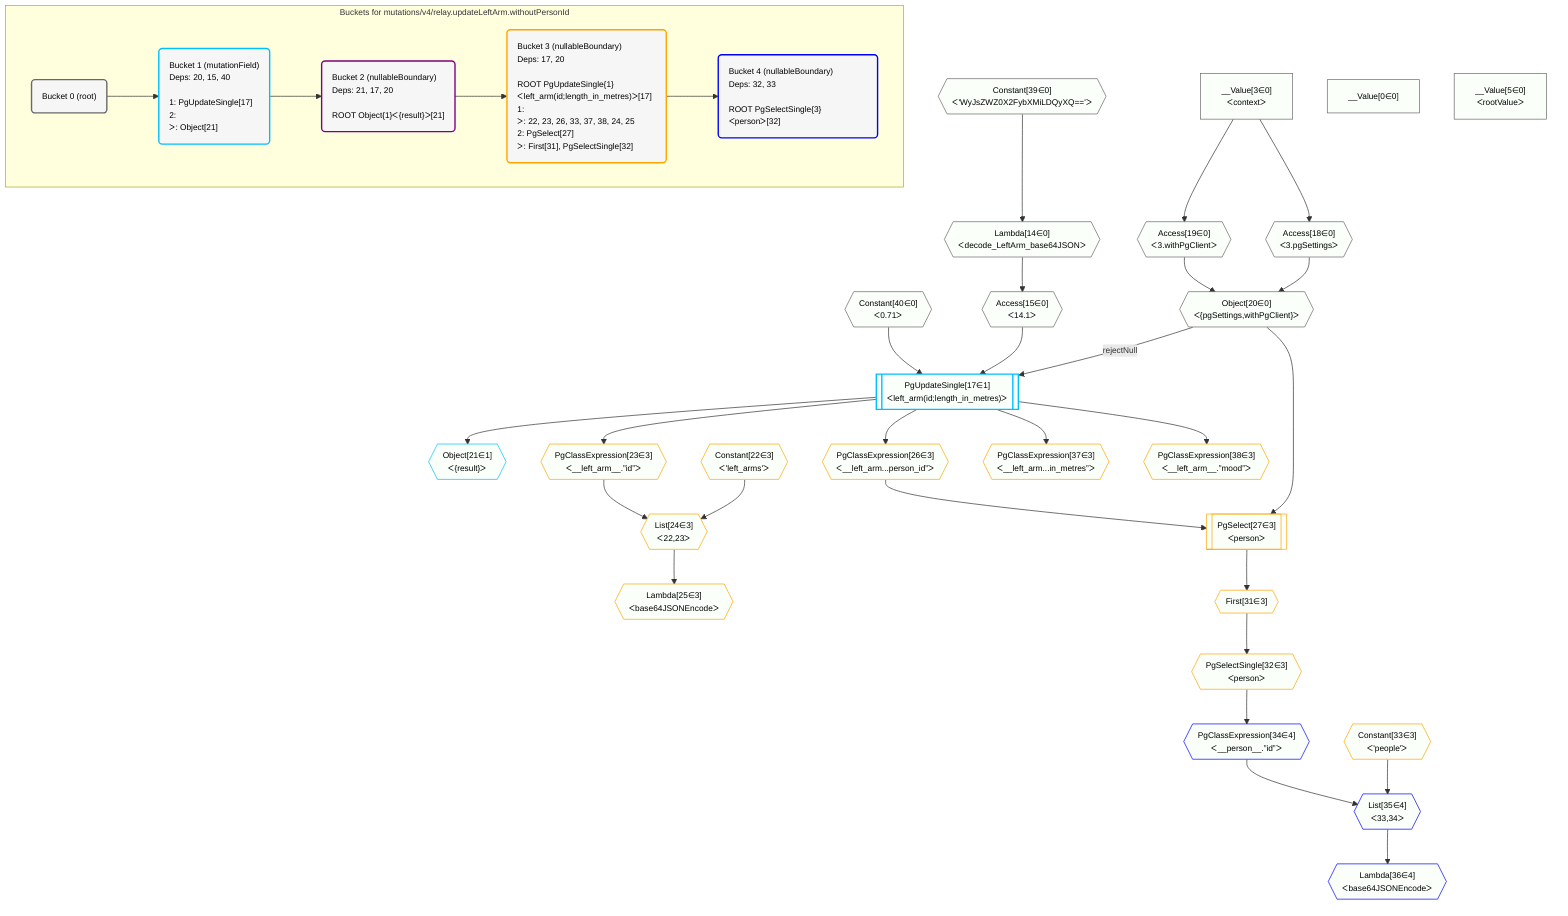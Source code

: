 %%{init: {'themeVariables': { 'fontSize': '12px'}}}%%
graph TD
    classDef path fill:#eee,stroke:#000,color:#000
    classDef plan fill:#fff,stroke-width:1px,color:#000
    classDef itemplan fill:#fff,stroke-width:2px,color:#000
    classDef unbatchedplan fill:#dff,stroke-width:1px,color:#000
    classDef sideeffectplan fill:#fcc,stroke-width:2px,color:#000
    classDef bucket fill:#f6f6f6,color:#000,stroke-width:2px,text-align:left


    %% plan dependencies
    Object20{{"Object[20∈0]<br />ᐸ{pgSettings,withPgClient}ᐳ"}}:::plan
    Access18{{"Access[18∈0]<br />ᐸ3.pgSettingsᐳ"}}:::plan
    Access19{{"Access[19∈0]<br />ᐸ3.withPgClientᐳ"}}:::plan
    Access18 & Access19 --> Object20
    Lambda14{{"Lambda[14∈0]<br />ᐸdecode_LeftArm_base64JSONᐳ"}}:::plan
    Constant39{{"Constant[39∈0]<br />ᐸ'WyJsZWZ0X2FybXMiLDQyXQ=='ᐳ"}}:::plan
    Constant39 --> Lambda14
    Access15{{"Access[15∈0]<br />ᐸ14.1ᐳ"}}:::plan
    Lambda14 --> Access15
    __Value3["__Value[3∈0]<br />ᐸcontextᐳ"]:::plan
    __Value3 --> Access18
    __Value3 --> Access19
    __Value0["__Value[0∈0]"]:::plan
    __Value5["__Value[5∈0]<br />ᐸrootValueᐳ"]:::plan
    Constant40{{"Constant[40∈0]<br />ᐸ0.71ᐳ"}}:::plan
    PgUpdateSingle17[["PgUpdateSingle[17∈1]<br />ᐸleft_arm(id;length_in_metres)ᐳ"]]:::sideeffectplan
    Object20 -->|rejectNull| PgUpdateSingle17
    Access15 & Constant40 --> PgUpdateSingle17
    Object21{{"Object[21∈1]<br />ᐸ{result}ᐳ"}}:::plan
    PgUpdateSingle17 --> Object21
    List24{{"List[24∈3]<br />ᐸ22,23ᐳ"}}:::plan
    Constant22{{"Constant[22∈3]<br />ᐸ'left_arms'ᐳ"}}:::plan
    PgClassExpression23{{"PgClassExpression[23∈3]<br />ᐸ__left_arm__.”id”ᐳ"}}:::plan
    Constant22 & PgClassExpression23 --> List24
    PgSelect27[["PgSelect[27∈3]<br />ᐸpersonᐳ"]]:::plan
    PgClassExpression26{{"PgClassExpression[26∈3]<br />ᐸ__left_arm...person_id”ᐳ"}}:::plan
    Object20 & PgClassExpression26 --> PgSelect27
    PgUpdateSingle17 --> PgClassExpression23
    Lambda25{{"Lambda[25∈3]<br />ᐸbase64JSONEncodeᐳ"}}:::plan
    List24 --> Lambda25
    PgUpdateSingle17 --> PgClassExpression26
    First31{{"First[31∈3]"}}:::plan
    PgSelect27 --> First31
    PgSelectSingle32{{"PgSelectSingle[32∈3]<br />ᐸpersonᐳ"}}:::plan
    First31 --> PgSelectSingle32
    PgClassExpression37{{"PgClassExpression[37∈3]<br />ᐸ__left_arm...in_metres”ᐳ"}}:::plan
    PgUpdateSingle17 --> PgClassExpression37
    PgClassExpression38{{"PgClassExpression[38∈3]<br />ᐸ__left_arm__.”mood”ᐳ"}}:::plan
    PgUpdateSingle17 --> PgClassExpression38
    Constant33{{"Constant[33∈3]<br />ᐸ'people'ᐳ"}}:::plan
    List35{{"List[35∈4]<br />ᐸ33,34ᐳ"}}:::plan
    PgClassExpression34{{"PgClassExpression[34∈4]<br />ᐸ__person__.”id”ᐳ"}}:::plan
    Constant33 & PgClassExpression34 --> List35
    PgSelectSingle32 --> PgClassExpression34
    Lambda36{{"Lambda[36∈4]<br />ᐸbase64JSONEncodeᐳ"}}:::plan
    List35 --> Lambda36

    %% define steps

    subgraph "Buckets for mutations/v4/relay.updateLeftArm.withoutPersonId"
    Bucket0("Bucket 0 (root)"):::bucket
    classDef bucket0 stroke:#696969
    class Bucket0,__Value0,__Value3,__Value5,Lambda14,Access15,Access18,Access19,Object20,Constant39,Constant40 bucket0
    Bucket1("Bucket 1 (mutationField)<br />Deps: 20, 15, 40<br /><br />1: PgUpdateSingle[17]<br />2: <br />ᐳ: Object[21]"):::bucket
    classDef bucket1 stroke:#00bfff
    class Bucket1,PgUpdateSingle17,Object21 bucket1
    Bucket2("Bucket 2 (nullableBoundary)<br />Deps: 21, 17, 20<br /><br />ROOT Object{1}ᐸ{result}ᐳ[21]"):::bucket
    classDef bucket2 stroke:#7f007f
    class Bucket2 bucket2
    Bucket3("Bucket 3 (nullableBoundary)<br />Deps: 17, 20<br /><br />ROOT PgUpdateSingle{1}ᐸleft_arm(id;length_in_metres)ᐳ[17]<br />1: <br />ᐳ: 22, 23, 26, 33, 37, 38, 24, 25<br />2: PgSelect[27]<br />ᐳ: First[31], PgSelectSingle[32]"):::bucket
    classDef bucket3 stroke:#ffa500
    class Bucket3,Constant22,PgClassExpression23,List24,Lambda25,PgClassExpression26,PgSelect27,First31,PgSelectSingle32,Constant33,PgClassExpression37,PgClassExpression38 bucket3
    Bucket4("Bucket 4 (nullableBoundary)<br />Deps: 32, 33<br /><br />ROOT PgSelectSingle{3}ᐸpersonᐳ[32]"):::bucket
    classDef bucket4 stroke:#0000ff
    class Bucket4,PgClassExpression34,List35,Lambda36 bucket4
    Bucket0 --> Bucket1
    Bucket1 --> Bucket2
    Bucket2 --> Bucket3
    Bucket3 --> Bucket4
    classDef unary fill:#fafffa,borderWidth:8px
    class Object20,Lambda14,Access15,Access18,Access19,__Value0,__Value3,__Value5,Constant39,Constant40,PgUpdateSingle17,Object21,List24,PgSelect27,PgClassExpression23,Lambda25,PgClassExpression26,First31,PgSelectSingle32,PgClassExpression37,PgClassExpression38,Constant22,Constant33,List35,PgClassExpression34,Lambda36 unary
    end
